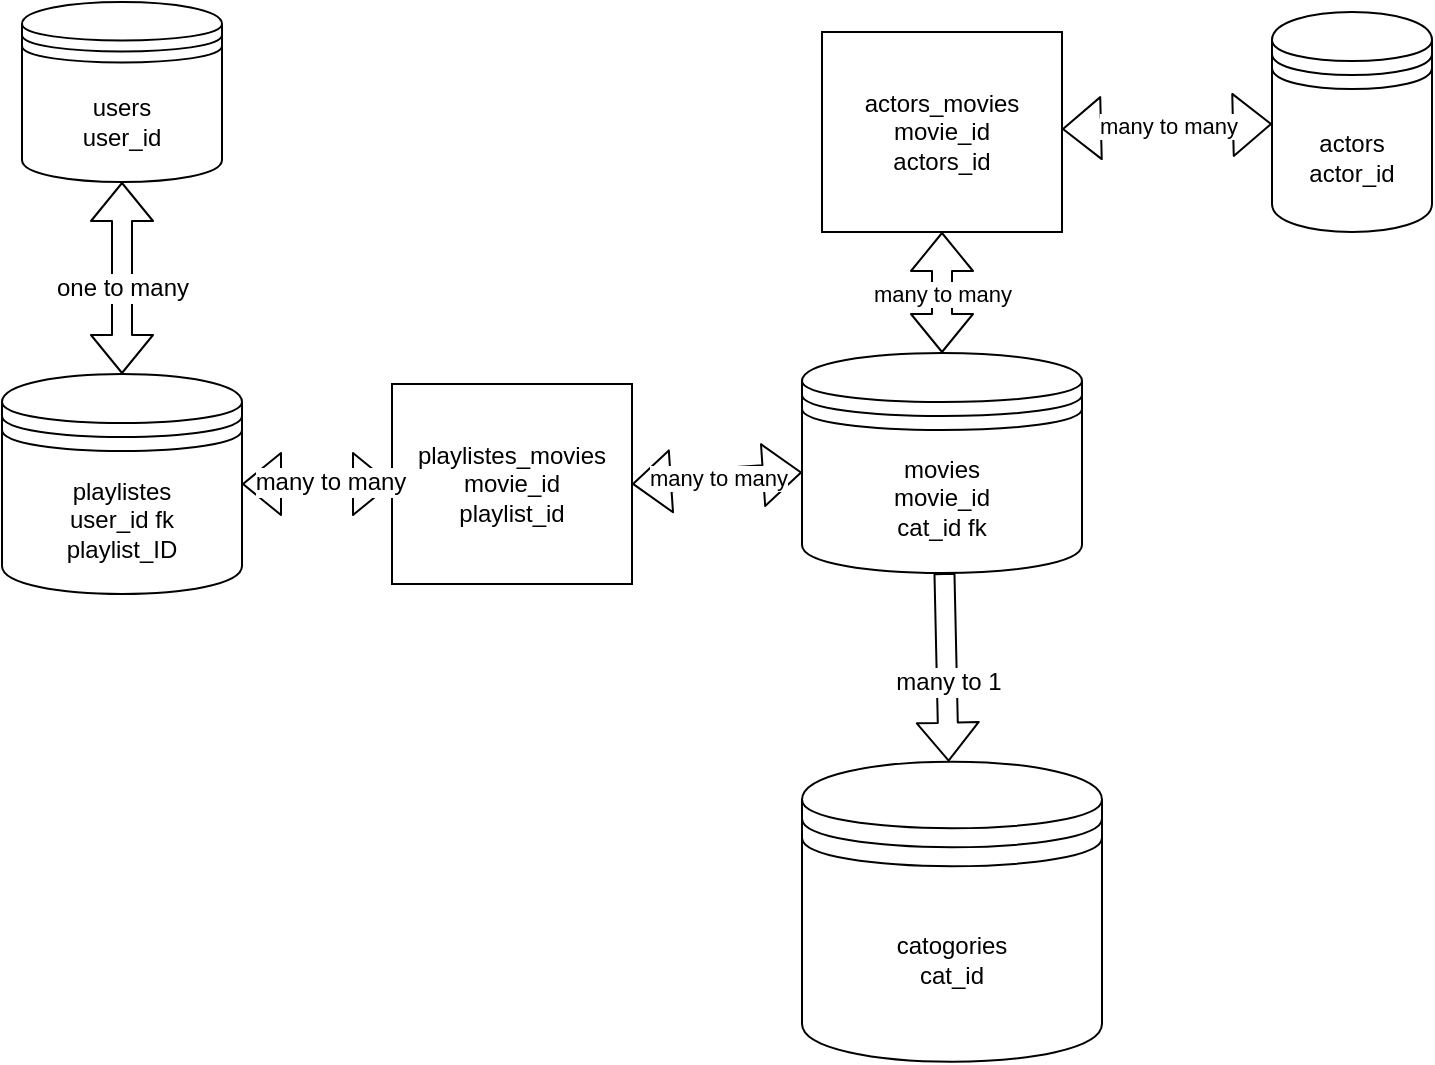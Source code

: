 <mxfile version="12.1.0" type="device" pages="1"><diagram id="W8eH3OaoVVTu_SqSL-bQ" name="Page-1"><mxGraphModel dx="1173" dy="673" grid="1" gridSize="10" guides="1" tooltips="1" connect="1" arrows="1" fold="1" page="1" pageScale="1" pageWidth="827" pageHeight="1169" math="0" shadow="0"><root><mxCell id="0"/><mxCell id="1" parent="0"/><mxCell id="Nw6gGIK492ZhGbLdDccF-3" value="users&lt;br&gt;user_id" style="shape=datastore;whiteSpace=wrap;html=1;" vertex="1" parent="1"><mxGeometry x="35" y="70" width="100" height="90" as="geometry"/></mxCell><mxCell id="Nw6gGIK492ZhGbLdDccF-4" value="movies&lt;br&gt;movie_id&lt;br&gt;cat_id fk" style="shape=datastore;whiteSpace=wrap;html=1;" vertex="1" parent="1"><mxGeometry x="425" y="245.5" width="140" height="110" as="geometry"/></mxCell><mxCell id="Nw6gGIK492ZhGbLdDccF-5" value="catogories&lt;br&gt;cat_id&lt;br&gt;" style="shape=datastore;whiteSpace=wrap;html=1;" vertex="1" parent="1"><mxGeometry x="425" y="449.833" width="150" height="150" as="geometry"/></mxCell><mxCell id="Nw6gGIK492ZhGbLdDccF-6" value="playlistes&lt;br&gt;user_id fk&lt;br&gt;playlist_ID" style="shape=datastore;whiteSpace=wrap;html=1;" vertex="1" parent="1"><mxGeometry x="25" y="256" width="120" height="110" as="geometry"/></mxCell><mxCell id="Nw6gGIK492ZhGbLdDccF-7" value="actors&lt;br&gt;actor_id" style="shape=datastore;whiteSpace=wrap;html=1;" vertex="1" parent="1"><mxGeometry x="660" y="75" width="80" height="110" as="geometry"/></mxCell><mxCell id="Nw6gGIK492ZhGbLdDccF-10" value="" style="shape=flexArrow;endArrow=classic;html=1;" edge="1" parent="1" source="Nw6gGIK492ZhGbLdDccF-4" target="Nw6gGIK492ZhGbLdDccF-5"><mxGeometry width="50" height="50" relative="1" as="geometry"><mxPoint x="10" y="564.5" as="sourcePoint"/><mxPoint x="60" y="514.5" as="targetPoint"/></mxGeometry></mxCell><mxCell id="Nw6gGIK492ZhGbLdDccF-12" value="many to 1&lt;br&gt;" style="text;html=1;resizable=0;points=[];align=center;verticalAlign=middle;labelBackgroundColor=#ffffff;" vertex="1" connectable="0" parent="Nw6gGIK492ZhGbLdDccF-10"><mxGeometry x="0.15" relative="1" as="geometry"><mxPoint as="offset"/></mxGeometry></mxCell><mxCell id="Nw6gGIK492ZhGbLdDccF-13" value="" style="shape=flexArrow;endArrow=classic;startArrow=classic;html=1;" edge="1" parent="1" source="Nw6gGIK492ZhGbLdDccF-3" target="Nw6gGIK492ZhGbLdDccF-6"><mxGeometry width="50" height="50" relative="1" as="geometry"><mxPoint x="210" y="130" as="sourcePoint"/><mxPoint x="260" y="80" as="targetPoint"/></mxGeometry></mxCell><mxCell id="Nw6gGIK492ZhGbLdDccF-14" value="one to many" style="text;html=1;resizable=0;points=[];align=center;verticalAlign=middle;labelBackgroundColor=#ffffff;" vertex="1" connectable="0" parent="Nw6gGIK492ZhGbLdDccF-13"><mxGeometry x="0.109" relative="1" as="geometry"><mxPoint as="offset"/></mxGeometry></mxCell><mxCell id="Nw6gGIK492ZhGbLdDccF-15" value="playlistes_movies&lt;br&gt;movie_id&lt;br&gt;playlist_id" style="rounded=0;whiteSpace=wrap;html=1;" vertex="1" parent="1"><mxGeometry x="220" y="261" width="120" height="100" as="geometry"/></mxCell><mxCell id="Nw6gGIK492ZhGbLdDccF-16" value="many to many" style="shape=flexArrow;endArrow=classic;startArrow=classic;html=1;entryX=1;entryY=0.5;entryDx=0;entryDy=0;" edge="1" parent="1" source="Nw6gGIK492ZhGbLdDccF-4" target="Nw6gGIK492ZhGbLdDccF-15"><mxGeometry width="50" height="50" relative="1" as="geometry"><mxPoint x="305" y="290" as="sourcePoint"/><mxPoint x="355" y="240" as="targetPoint"/></mxGeometry></mxCell><mxCell id="Nw6gGIK492ZhGbLdDccF-17" value="" style="shape=flexArrow;endArrow=classic;startArrow=classic;html=1;exitX=0;exitY=0.5;exitDx=0;exitDy=0;" edge="1" parent="1" source="Nw6gGIK492ZhGbLdDccF-15" target="Nw6gGIK492ZhGbLdDccF-6"><mxGeometry width="50" height="50" relative="1" as="geometry"><mxPoint x="460" y="175" as="sourcePoint"/><mxPoint x="510" y="125" as="targetPoint"/></mxGeometry></mxCell><mxCell id="Nw6gGIK492ZhGbLdDccF-18" value="many to many" style="text;html=1;resizable=0;points=[];align=center;verticalAlign=middle;labelBackgroundColor=#ffffff;" vertex="1" connectable="0" parent="Nw6gGIK492ZhGbLdDccF-17"><mxGeometry x="-0.157" relative="1" as="geometry"><mxPoint y="-1" as="offset"/></mxGeometry></mxCell><mxCell id="Nw6gGIK492ZhGbLdDccF-19" value="actors_movies&lt;br&gt;movie_id&lt;br&gt;actors_id" style="rounded=0;whiteSpace=wrap;html=1;" vertex="1" parent="1"><mxGeometry x="435" y="85" width="120" height="100" as="geometry"/></mxCell><mxCell id="Nw6gGIK492ZhGbLdDccF-20" value="many to many" style="shape=flexArrow;endArrow=classic;startArrow=classic;html=1;" edge="1" parent="1" source="Nw6gGIK492ZhGbLdDccF-19" target="Nw6gGIK492ZhGbLdDccF-4"><mxGeometry width="50" height="50" relative="1" as="geometry"><mxPoint x="413" y="230.242" as="sourcePoint"/><mxPoint x="328" y="236" as="targetPoint"/></mxGeometry></mxCell><mxCell id="Nw6gGIK492ZhGbLdDccF-21" value="many to many" style="shape=flexArrow;endArrow=classic;startArrow=classic;html=1;" edge="1" parent="1" source="Nw6gGIK492ZhGbLdDccF-7" target="Nw6gGIK492ZhGbLdDccF-19"><mxGeometry width="50" height="50" relative="1" as="geometry"><mxPoint x="705" y="180.242" as="sourcePoint"/><mxPoint x="620" y="186" as="targetPoint"/></mxGeometry></mxCell></root></mxGraphModel></diagram></mxfile>